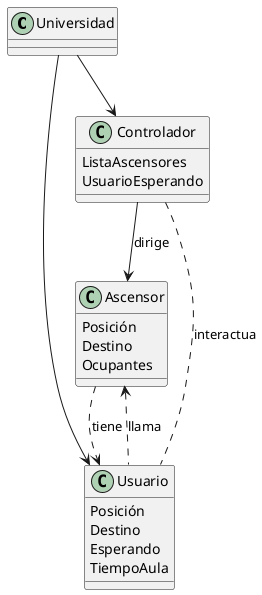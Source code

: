 @startuml
Class Universidad
Class Ascensor
{
    Posición
    Destino
    Ocupantes
}
Class Usuario
{
    Posición
    Destino
    Esperando
    TiempoAula
}
Class Controlador
{
    ListaAscensores
    UsuarioEsperando
}
Universidad --> Controlador
Universidad --> Usuario
Controlador --> Ascensor : dirige
Controlador .. Usuario : interactua
Ascensor ..> Usuario : tiene
Ascensor <.. Usuario : llama
